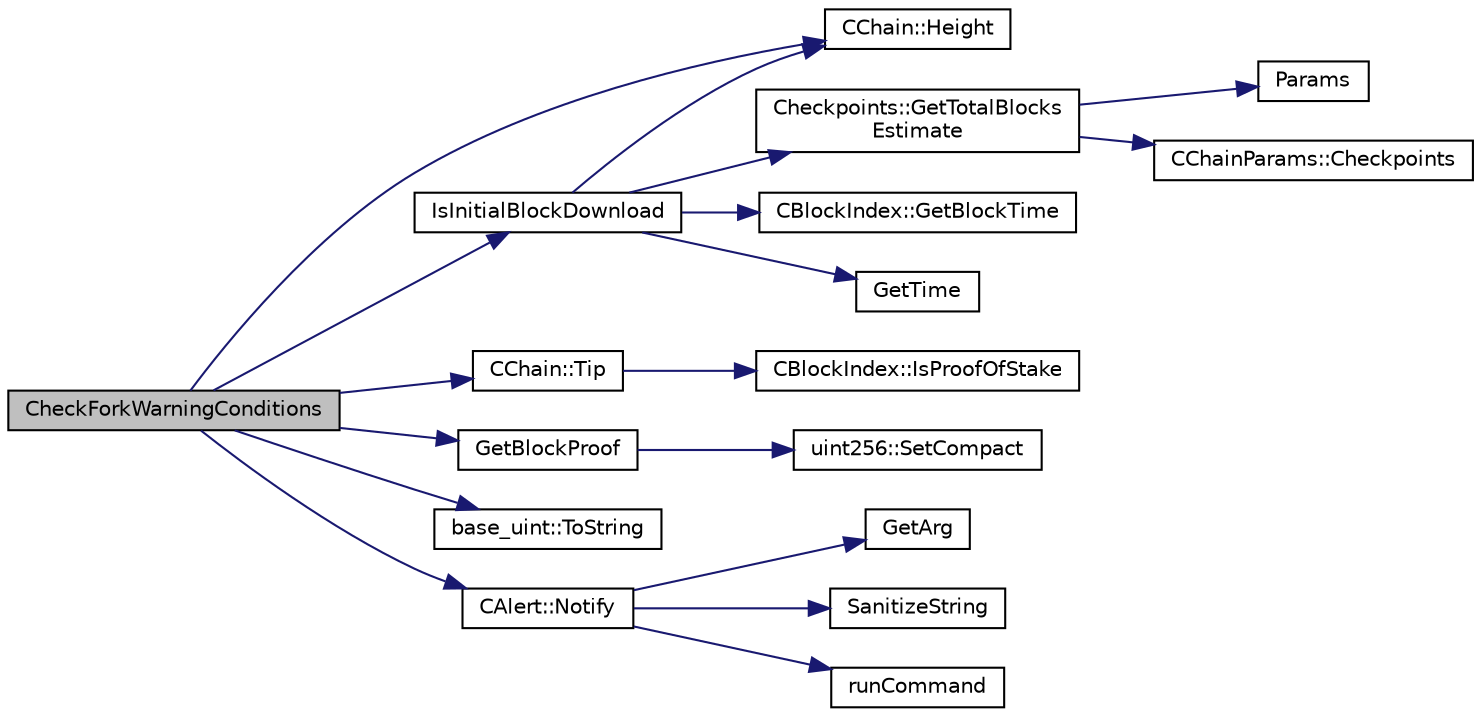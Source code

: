 digraph "CheckForkWarningConditions"
{
  edge [fontname="Helvetica",fontsize="10",labelfontname="Helvetica",labelfontsize="10"];
  node [fontname="Helvetica",fontsize="10",shape=record];
  rankdir="LR";
  Node314 [label="CheckForkWarningConditions",height=0.2,width=0.4,color="black", fillcolor="grey75", style="filled", fontcolor="black"];
  Node314 -> Node315 [color="midnightblue",fontsize="10",style="solid",fontname="Helvetica"];
  Node315 [label="IsInitialBlockDownload",height=0.2,width=0.4,color="black", fillcolor="white", style="filled",URL="$main_8cpp.html#a5edcd96316574fd4a7f3ae0922a5cfd6",tooltip="Check whether we are doing an initial block download (synchronizing from disk or network) ..."];
  Node315 -> Node316 [color="midnightblue",fontsize="10",style="solid",fontname="Helvetica"];
  Node316 [label="CChain::Height",height=0.2,width=0.4,color="black", fillcolor="white", style="filled",URL="$class_c_chain.html#ad4758bc8872ce065a9579f77c3171d40",tooltip="Return the maximal height in the chain. "];
  Node315 -> Node317 [color="midnightblue",fontsize="10",style="solid",fontname="Helvetica"];
  Node317 [label="Checkpoints::GetTotalBlocks\lEstimate",height=0.2,width=0.4,color="black", fillcolor="white", style="filled",URL="$namespace_checkpoints.html#ac4dc0a0ba00009be52fee3eef694c2c0",tooltip="Return conservative estimate of total number of blocks, 0 if unknown. "];
  Node317 -> Node318 [color="midnightblue",fontsize="10",style="solid",fontname="Helvetica"];
  Node318 [label="Params",height=0.2,width=0.4,color="black", fillcolor="white", style="filled",URL="$chainparams_8cpp.html#ace5c5b706d71a324a417dd2db394fd4a",tooltip="Return the currently selected parameters. "];
  Node317 -> Node319 [color="midnightblue",fontsize="10",style="solid",fontname="Helvetica"];
  Node319 [label="CChainParams::Checkpoints",height=0.2,width=0.4,color="black", fillcolor="white", style="filled",URL="$class_c_chain_params.html#aba314e7660492aee43812344fa796d6c"];
  Node315 -> Node320 [color="midnightblue",fontsize="10",style="solid",fontname="Helvetica"];
  Node320 [label="CBlockIndex::GetBlockTime",height=0.2,width=0.4,color="black", fillcolor="white", style="filled",URL="$class_c_block_index.html#a9fe0d4463c07c466f66252e8eec25f5c"];
  Node315 -> Node321 [color="midnightblue",fontsize="10",style="solid",fontname="Helvetica"];
  Node321 [label="GetTime",height=0.2,width=0.4,color="black", fillcolor="white", style="filled",URL="$utiltime_8cpp.html#a46fac5fba8ba905b5f9acb364f5d8c6f",tooltip="For unit testing. "];
  Node314 -> Node316 [color="midnightblue",fontsize="10",style="solid",fontname="Helvetica"];
  Node314 -> Node322 [color="midnightblue",fontsize="10",style="solid",fontname="Helvetica"];
  Node322 [label="CChain::Tip",height=0.2,width=0.4,color="black", fillcolor="white", style="filled",URL="$class_c_chain.html#a40ccefec14f8f3195c08c827af8cf412",tooltip="Returns the index entry for the tip of this chain, or NULL if none. "];
  Node322 -> Node323 [color="midnightblue",fontsize="10",style="solid",fontname="Helvetica"];
  Node323 [label="CBlockIndex::IsProofOfStake",height=0.2,width=0.4,color="black", fillcolor="white", style="filled",URL="$class_c_block_index.html#a2438a891e9d43821c0d99e1bdac56fde"];
  Node314 -> Node324 [color="midnightblue",fontsize="10",style="solid",fontname="Helvetica"];
  Node324 [label="GetBlockProof",height=0.2,width=0.4,color="black", fillcolor="white", style="filled",URL="$pow_8cpp.html#a86d90ce055fbc9c67d2d600813f2ca4f"];
  Node324 -> Node325 [color="midnightblue",fontsize="10",style="solid",fontname="Helvetica"];
  Node325 [label="uint256::SetCompact",height=0.2,width=0.4,color="black", fillcolor="white", style="filled",URL="$classuint256.html#a54bc91c8535c43f881bba1fdb11ca7fa",tooltip="The \"compact\" format is a representation of a whole number N using an unsigned 32bit number similar t..."];
  Node314 -> Node326 [color="midnightblue",fontsize="10",style="solid",fontname="Helvetica"];
  Node326 [label="base_uint::ToString",height=0.2,width=0.4,color="black", fillcolor="white", style="filled",URL="$classbase__uint.html#acccba4d9d51a0c36261718ca0cbb293b"];
  Node314 -> Node327 [color="midnightblue",fontsize="10",style="solid",fontname="Helvetica"];
  Node327 [label="CAlert::Notify",height=0.2,width=0.4,color="black", fillcolor="white", style="filled",URL="$class_c_alert.html#a3da23857c8ed275621ee032a703c04a1"];
  Node327 -> Node328 [color="midnightblue",fontsize="10",style="solid",fontname="Helvetica"];
  Node328 [label="GetArg",height=0.2,width=0.4,color="black", fillcolor="white", style="filled",URL="$util_8cpp.html#a24f685720bf40370e5bd2a192ad50cd8",tooltip="Return string argument or default value. "];
  Node327 -> Node329 [color="midnightblue",fontsize="10",style="solid",fontname="Helvetica"];
  Node329 [label="SanitizeString",height=0.2,width=0.4,color="black", fillcolor="white", style="filled",URL="$utilstrencodings_8cpp.html#ae204f01eeaadc5a85015a51f369a8356"];
  Node327 -> Node330 [color="midnightblue",fontsize="10",style="solid",fontname="Helvetica"];
  Node330 [label="runCommand",height=0.2,width=0.4,color="black", fillcolor="white", style="filled",URL="$util_8cpp.html#adf94c00a5ac719c92a2f1bb2f8b2167f"];
}
